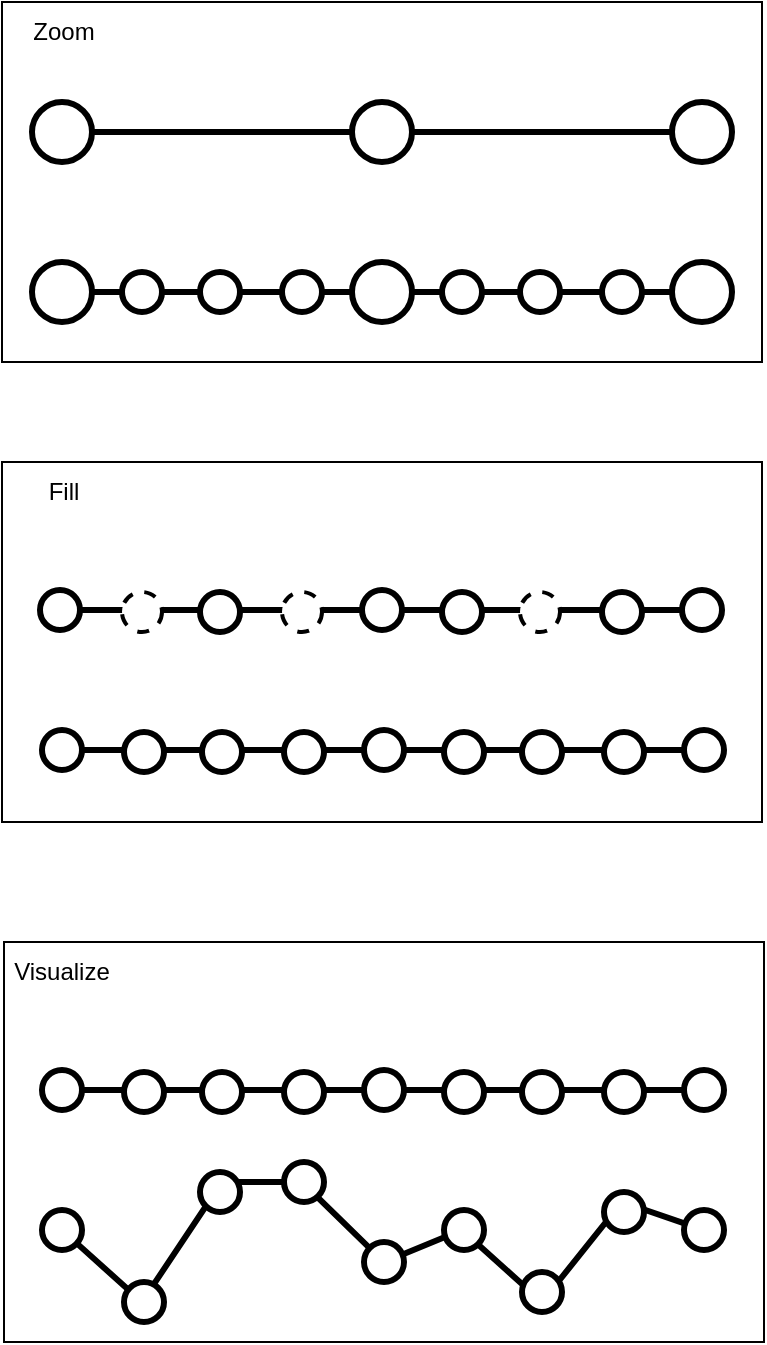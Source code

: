 <mxfile version="24.7.5">
  <diagram name="Page-1" id="T4EMSez1h_WsWpIHe2xb">
    <mxGraphModel dx="455" dy="270" grid="1" gridSize="10" guides="1" tooltips="1" connect="1" arrows="1" fold="1" page="1" pageScale="1" pageWidth="850" pageHeight="1100" math="0" shadow="0">
      <root>
        <mxCell id="0" />
        <mxCell id="1" parent="0" />
        <mxCell id="TTrM5zSfs0tgVKWZJh6H-62" value="" style="rounded=0;whiteSpace=wrap;html=1;" vertex="1" parent="1">
          <mxGeometry x="251" y="680" width="380" height="200" as="geometry" />
        </mxCell>
        <mxCell id="TTrM5zSfs0tgVKWZJh6H-63" value="Visualize" style="text;html=1;align=center;verticalAlign=middle;whiteSpace=wrap;rounded=0;" vertex="1" parent="1">
          <mxGeometry x="250" y="680" width="60" height="30" as="geometry" />
        </mxCell>
        <mxCell id="TTrM5zSfs0tgVKWZJh6H-60" value="" style="rounded=0;whiteSpace=wrap;html=1;" vertex="1" parent="1">
          <mxGeometry x="250" y="210" width="380" height="180" as="geometry" />
        </mxCell>
        <mxCell id="TTrM5zSfs0tgVKWZJh6H-58" value="" style="rounded=0;whiteSpace=wrap;html=1;" vertex="1" parent="1">
          <mxGeometry x="250" y="440" width="380" height="180" as="geometry" />
        </mxCell>
        <mxCell id="TTrM5zSfs0tgVKWZJh6H-4" value="" style="endArrow=none;html=1;rounded=0;strokeWidth=3;" edge="1" parent="1" target="TTrM5zSfs0tgVKWZJh6H-3">
          <mxGeometry width="50" height="50" relative="1" as="geometry">
            <mxPoint x="280" y="280" as="sourcePoint" />
            <mxPoint x="640" y="280" as="targetPoint" />
          </mxGeometry>
        </mxCell>
        <mxCell id="TTrM5zSfs0tgVKWZJh6H-3" value="" style="ellipse;whiteSpace=wrap;html=1;aspect=fixed;strokeWidth=3;" vertex="1" parent="1">
          <mxGeometry x="265" y="260" width="30" height="30" as="geometry" />
        </mxCell>
        <mxCell id="TTrM5zSfs0tgVKWZJh6H-6" value="" style="endArrow=none;html=1;rounded=0;strokeWidth=3;" edge="1" parent="1" source="TTrM5zSfs0tgVKWZJh6H-7" target="TTrM5zSfs0tgVKWZJh6H-5">
          <mxGeometry width="50" height="50" relative="1" as="geometry">
            <mxPoint x="290" y="275" as="sourcePoint" />
            <mxPoint x="640" y="280" as="targetPoint" />
          </mxGeometry>
        </mxCell>
        <mxCell id="TTrM5zSfs0tgVKWZJh6H-5" value="" style="ellipse;whiteSpace=wrap;html=1;aspect=fixed;strokeWidth=3;" vertex="1" parent="1">
          <mxGeometry x="585" y="260" width="30" height="30" as="geometry" />
        </mxCell>
        <mxCell id="TTrM5zSfs0tgVKWZJh6H-9" value="" style="endArrow=none;html=1;rounded=0;strokeWidth=3;" edge="1" parent="1" target="TTrM5zSfs0tgVKWZJh6H-10">
          <mxGeometry width="50" height="50" relative="1" as="geometry">
            <mxPoint x="280" y="360" as="sourcePoint" />
            <mxPoint x="640" y="360" as="targetPoint" />
          </mxGeometry>
        </mxCell>
        <mxCell id="TTrM5zSfs0tgVKWZJh6H-10" value="" style="ellipse;whiteSpace=wrap;html=1;aspect=fixed;strokeWidth=3;" vertex="1" parent="1">
          <mxGeometry x="265" y="340" width="30" height="30" as="geometry" />
        </mxCell>
        <mxCell id="TTrM5zSfs0tgVKWZJh6H-11" value="" style="endArrow=none;html=1;rounded=0;strokeWidth=3;" edge="1" parent="1" source="TTrM5zSfs0tgVKWZJh6H-13" target="TTrM5zSfs0tgVKWZJh6H-12">
          <mxGeometry width="50" height="50" relative="1" as="geometry">
            <mxPoint x="290" y="355" as="sourcePoint" />
            <mxPoint x="640" y="360" as="targetPoint" />
          </mxGeometry>
        </mxCell>
        <mxCell id="TTrM5zSfs0tgVKWZJh6H-12" value="" style="ellipse;whiteSpace=wrap;html=1;aspect=fixed;strokeWidth=3;" vertex="1" parent="1">
          <mxGeometry x="585" y="340" width="30" height="30" as="geometry" />
        </mxCell>
        <mxCell id="TTrM5zSfs0tgVKWZJh6H-17" value="" style="endArrow=none;html=1;rounded=0;strokeWidth=3;" edge="1" parent="1" source="TTrM5zSfs0tgVKWZJh6H-10" target="TTrM5zSfs0tgVKWZJh6H-13">
          <mxGeometry width="50" height="50" relative="1" as="geometry">
            <mxPoint x="295" y="355" as="sourcePoint" />
            <mxPoint x="625" y="355" as="targetPoint" />
          </mxGeometry>
        </mxCell>
        <mxCell id="TTrM5zSfs0tgVKWZJh6H-13" value="" style="ellipse;whiteSpace=wrap;html=1;aspect=fixed;strokeWidth=3;" vertex="1" parent="1">
          <mxGeometry x="425" y="340" width="30" height="30" as="geometry" />
        </mxCell>
        <mxCell id="TTrM5zSfs0tgVKWZJh6H-16" value="" style="ellipse;whiteSpace=wrap;html=1;aspect=fixed;strokeWidth=3;" vertex="1" parent="1">
          <mxGeometry x="390" y="345" width="20" height="20" as="geometry" />
        </mxCell>
        <mxCell id="TTrM5zSfs0tgVKWZJh6H-15" value="" style="ellipse;whiteSpace=wrap;html=1;aspect=fixed;strokeWidth=3;" vertex="1" parent="1">
          <mxGeometry x="349" y="345" width="20" height="20" as="geometry" />
        </mxCell>
        <mxCell id="TTrM5zSfs0tgVKWZJh6H-14" value="" style="ellipse;whiteSpace=wrap;html=1;aspect=fixed;strokeWidth=3;" vertex="1" parent="1">
          <mxGeometry x="310" y="345" width="20" height="20" as="geometry" />
        </mxCell>
        <mxCell id="TTrM5zSfs0tgVKWZJh6H-18" value="" style="ellipse;whiteSpace=wrap;html=1;aspect=fixed;strokeWidth=3;" vertex="1" parent="1">
          <mxGeometry x="550" y="345" width="20" height="20" as="geometry" />
        </mxCell>
        <mxCell id="TTrM5zSfs0tgVKWZJh6H-19" value="" style="ellipse;whiteSpace=wrap;html=1;aspect=fixed;strokeWidth=3;" vertex="1" parent="1">
          <mxGeometry x="509" y="345" width="20" height="20" as="geometry" />
        </mxCell>
        <mxCell id="TTrM5zSfs0tgVKWZJh6H-20" value="" style="ellipse;whiteSpace=wrap;html=1;aspect=fixed;strokeWidth=3;" vertex="1" parent="1">
          <mxGeometry x="470" y="345" width="20" height="20" as="geometry" />
        </mxCell>
        <mxCell id="TTrM5zSfs0tgVKWZJh6H-21" value="" style="endArrow=none;html=1;rounded=0;strokeWidth=3;" edge="1" parent="1" target="TTrM5zSfs0tgVKWZJh6H-22">
          <mxGeometry width="50" height="50" relative="1" as="geometry">
            <mxPoint x="280" y="520" as="sourcePoint" />
            <mxPoint x="640" y="520" as="targetPoint" />
          </mxGeometry>
        </mxCell>
        <mxCell id="TTrM5zSfs0tgVKWZJh6H-22" value="" style="ellipse;whiteSpace=wrap;html=1;aspect=fixed;strokeWidth=3;" vertex="1" parent="1">
          <mxGeometry x="269" y="504" width="20" height="20" as="geometry" />
        </mxCell>
        <mxCell id="TTrM5zSfs0tgVKWZJh6H-23" value="" style="endArrow=none;html=1;rounded=0;strokeWidth=3;" edge="1" parent="1" source="TTrM5zSfs0tgVKWZJh6H-26" target="TTrM5zSfs0tgVKWZJh6H-24">
          <mxGeometry width="50" height="50" relative="1" as="geometry">
            <mxPoint x="290" y="515" as="sourcePoint" />
            <mxPoint x="640" y="520" as="targetPoint" />
          </mxGeometry>
        </mxCell>
        <mxCell id="TTrM5zSfs0tgVKWZJh6H-24" value="" style="ellipse;whiteSpace=wrap;html=1;aspect=fixed;strokeWidth=3;" vertex="1" parent="1">
          <mxGeometry x="590" y="504" width="20" height="20" as="geometry" />
        </mxCell>
        <mxCell id="TTrM5zSfs0tgVKWZJh6H-25" value="" style="endArrow=none;html=1;rounded=0;strokeWidth=3;" edge="1" parent="1" source="TTrM5zSfs0tgVKWZJh6H-22" target="TTrM5zSfs0tgVKWZJh6H-26">
          <mxGeometry width="50" height="50" relative="1" as="geometry">
            <mxPoint x="295" y="515" as="sourcePoint" />
            <mxPoint x="625" y="515" as="targetPoint" />
          </mxGeometry>
        </mxCell>
        <mxCell id="TTrM5zSfs0tgVKWZJh6H-26" value="" style="ellipse;whiteSpace=wrap;html=1;aspect=fixed;strokeWidth=3;" vertex="1" parent="1">
          <mxGeometry x="430" y="504" width="20" height="20" as="geometry" />
        </mxCell>
        <mxCell id="TTrM5zSfs0tgVKWZJh6H-27" value="" style="ellipse;whiteSpace=wrap;html=1;aspect=fixed;strokeWidth=2;dashed=1;" vertex="1" parent="1">
          <mxGeometry x="390" y="505" width="20" height="20" as="geometry" />
        </mxCell>
        <mxCell id="TTrM5zSfs0tgVKWZJh6H-28" value="" style="ellipse;whiteSpace=wrap;html=1;aspect=fixed;strokeWidth=3;" vertex="1" parent="1">
          <mxGeometry x="349" y="505" width="20" height="20" as="geometry" />
        </mxCell>
        <mxCell id="TTrM5zSfs0tgVKWZJh6H-29" value="" style="ellipse;whiteSpace=wrap;html=1;aspect=fixed;strokeWidth=2;dashed=1;" vertex="1" parent="1">
          <mxGeometry x="310" y="505" width="20" height="20" as="geometry" />
        </mxCell>
        <mxCell id="TTrM5zSfs0tgVKWZJh6H-30" value="" style="ellipse;whiteSpace=wrap;html=1;aspect=fixed;strokeWidth=3;" vertex="1" parent="1">
          <mxGeometry x="550" y="505" width="20" height="20" as="geometry" />
        </mxCell>
        <mxCell id="TTrM5zSfs0tgVKWZJh6H-31" value="" style="ellipse;whiteSpace=wrap;html=1;aspect=fixed;strokeWidth=2;dashed=1;" vertex="1" parent="1">
          <mxGeometry x="509" y="505" width="20" height="20" as="geometry" />
        </mxCell>
        <mxCell id="TTrM5zSfs0tgVKWZJh6H-32" value="" style="ellipse;whiteSpace=wrap;html=1;aspect=fixed;strokeWidth=3;" vertex="1" parent="1">
          <mxGeometry x="470" y="505" width="20" height="20" as="geometry" />
        </mxCell>
        <mxCell id="TTrM5zSfs0tgVKWZJh6H-33" value="" style="endArrow=none;html=1;rounded=0;strokeWidth=3;" edge="1" parent="1" target="TTrM5zSfs0tgVKWZJh6H-34">
          <mxGeometry width="50" height="50" relative="1" as="geometry">
            <mxPoint x="281" y="590" as="sourcePoint" />
            <mxPoint x="641" y="590" as="targetPoint" />
          </mxGeometry>
        </mxCell>
        <mxCell id="TTrM5zSfs0tgVKWZJh6H-34" value="" style="ellipse;whiteSpace=wrap;html=1;aspect=fixed;strokeWidth=3;" vertex="1" parent="1">
          <mxGeometry x="270" y="574" width="20" height="20" as="geometry" />
        </mxCell>
        <mxCell id="TTrM5zSfs0tgVKWZJh6H-35" value="" style="endArrow=none;html=1;rounded=0;strokeWidth=3;" edge="1" parent="1" source="TTrM5zSfs0tgVKWZJh6H-38" target="TTrM5zSfs0tgVKWZJh6H-36">
          <mxGeometry width="50" height="50" relative="1" as="geometry">
            <mxPoint x="291" y="585" as="sourcePoint" />
            <mxPoint x="641" y="590" as="targetPoint" />
          </mxGeometry>
        </mxCell>
        <mxCell id="TTrM5zSfs0tgVKWZJh6H-36" value="" style="ellipse;whiteSpace=wrap;html=1;aspect=fixed;strokeWidth=3;" vertex="1" parent="1">
          <mxGeometry x="591" y="574" width="20" height="20" as="geometry" />
        </mxCell>
        <mxCell id="TTrM5zSfs0tgVKWZJh6H-37" value="" style="endArrow=none;html=1;rounded=0;strokeWidth=3;" edge="1" parent="1" source="TTrM5zSfs0tgVKWZJh6H-34" target="TTrM5zSfs0tgVKWZJh6H-38">
          <mxGeometry width="50" height="50" relative="1" as="geometry">
            <mxPoint x="296" y="585" as="sourcePoint" />
            <mxPoint x="626" y="585" as="targetPoint" />
          </mxGeometry>
        </mxCell>
        <mxCell id="TTrM5zSfs0tgVKWZJh6H-38" value="" style="ellipse;whiteSpace=wrap;html=1;aspect=fixed;strokeWidth=3;" vertex="1" parent="1">
          <mxGeometry x="431" y="574" width="20" height="20" as="geometry" />
        </mxCell>
        <mxCell id="TTrM5zSfs0tgVKWZJh6H-39" value="" style="ellipse;whiteSpace=wrap;html=1;aspect=fixed;strokeWidth=3;" vertex="1" parent="1">
          <mxGeometry x="391" y="575" width="20" height="20" as="geometry" />
        </mxCell>
        <mxCell id="TTrM5zSfs0tgVKWZJh6H-40" value="" style="ellipse;whiteSpace=wrap;html=1;aspect=fixed;strokeWidth=3;" vertex="1" parent="1">
          <mxGeometry x="350" y="575" width="20" height="20" as="geometry" />
        </mxCell>
        <mxCell id="TTrM5zSfs0tgVKWZJh6H-41" value="" style="ellipse;whiteSpace=wrap;html=1;aspect=fixed;strokeWidth=3;" vertex="1" parent="1">
          <mxGeometry x="311" y="575" width="20" height="20" as="geometry" />
        </mxCell>
        <mxCell id="TTrM5zSfs0tgVKWZJh6H-42" value="" style="ellipse;whiteSpace=wrap;html=1;aspect=fixed;strokeWidth=3;" vertex="1" parent="1">
          <mxGeometry x="551" y="575" width="20" height="20" as="geometry" />
        </mxCell>
        <mxCell id="TTrM5zSfs0tgVKWZJh6H-43" value="" style="ellipse;whiteSpace=wrap;html=1;aspect=fixed;strokeWidth=3;" vertex="1" parent="1">
          <mxGeometry x="510" y="575" width="20" height="20" as="geometry" />
        </mxCell>
        <mxCell id="TTrM5zSfs0tgVKWZJh6H-44" value="" style="ellipse;whiteSpace=wrap;html=1;aspect=fixed;strokeWidth=3;" vertex="1" parent="1">
          <mxGeometry x="471" y="575" width="20" height="20" as="geometry" />
        </mxCell>
        <mxCell id="TTrM5zSfs0tgVKWZJh6H-45" value="" style="endArrow=none;html=1;rounded=0;strokeWidth=3;" edge="1" parent="1" source="TTrM5zSfs0tgVKWZJh6H-3" target="TTrM5zSfs0tgVKWZJh6H-7">
          <mxGeometry width="50" height="50" relative="1" as="geometry">
            <mxPoint x="295" y="275" as="sourcePoint" />
            <mxPoint x="585" y="275" as="targetPoint" />
          </mxGeometry>
        </mxCell>
        <mxCell id="TTrM5zSfs0tgVKWZJh6H-7" value="" style="ellipse;whiteSpace=wrap;html=1;aspect=fixed;strokeWidth=3;" vertex="1" parent="1">
          <mxGeometry x="425" y="260" width="30" height="30" as="geometry" />
        </mxCell>
        <mxCell id="TTrM5zSfs0tgVKWZJh6H-46" value="" style="endArrow=none;html=1;rounded=0;strokeWidth=3;" edge="1" parent="1" target="TTrM5zSfs0tgVKWZJh6H-47">
          <mxGeometry width="50" height="50" relative="1" as="geometry">
            <mxPoint x="281" y="760" as="sourcePoint" />
            <mxPoint x="641" y="760" as="targetPoint" />
          </mxGeometry>
        </mxCell>
        <mxCell id="TTrM5zSfs0tgVKWZJh6H-47" value="" style="ellipse;whiteSpace=wrap;html=1;aspect=fixed;strokeWidth=3;" vertex="1" parent="1">
          <mxGeometry x="270" y="744" width="20" height="20" as="geometry" />
        </mxCell>
        <mxCell id="TTrM5zSfs0tgVKWZJh6H-48" value="" style="endArrow=none;html=1;rounded=0;strokeWidth=3;" edge="1" parent="1" source="TTrM5zSfs0tgVKWZJh6H-51" target="TTrM5zSfs0tgVKWZJh6H-49">
          <mxGeometry width="50" height="50" relative="1" as="geometry">
            <mxPoint x="291" y="755" as="sourcePoint" />
            <mxPoint x="641" y="760" as="targetPoint" />
          </mxGeometry>
        </mxCell>
        <mxCell id="TTrM5zSfs0tgVKWZJh6H-49" value="" style="ellipse;whiteSpace=wrap;html=1;aspect=fixed;strokeWidth=3;" vertex="1" parent="1">
          <mxGeometry x="591" y="744" width="20" height="20" as="geometry" />
        </mxCell>
        <mxCell id="TTrM5zSfs0tgVKWZJh6H-50" value="" style="endArrow=none;html=1;rounded=0;strokeWidth=3;" edge="1" parent="1" source="TTrM5zSfs0tgVKWZJh6H-47" target="TTrM5zSfs0tgVKWZJh6H-51">
          <mxGeometry width="50" height="50" relative="1" as="geometry">
            <mxPoint x="296" y="755" as="sourcePoint" />
            <mxPoint x="626" y="755" as="targetPoint" />
          </mxGeometry>
        </mxCell>
        <mxCell id="TTrM5zSfs0tgVKWZJh6H-51" value="" style="ellipse;whiteSpace=wrap;html=1;aspect=fixed;strokeWidth=3;" vertex="1" parent="1">
          <mxGeometry x="431" y="744" width="20" height="20" as="geometry" />
        </mxCell>
        <mxCell id="TTrM5zSfs0tgVKWZJh6H-52" value="" style="ellipse;whiteSpace=wrap;html=1;aspect=fixed;strokeWidth=3;" vertex="1" parent="1">
          <mxGeometry x="391" y="745" width="20" height="20" as="geometry" />
        </mxCell>
        <mxCell id="TTrM5zSfs0tgVKWZJh6H-53" value="" style="ellipse;whiteSpace=wrap;html=1;aspect=fixed;strokeWidth=3;" vertex="1" parent="1">
          <mxGeometry x="350" y="745" width="20" height="20" as="geometry" />
        </mxCell>
        <mxCell id="TTrM5zSfs0tgVKWZJh6H-54" value="" style="ellipse;whiteSpace=wrap;html=1;aspect=fixed;strokeWidth=3;" vertex="1" parent="1">
          <mxGeometry x="311" y="745" width="20" height="20" as="geometry" />
        </mxCell>
        <mxCell id="TTrM5zSfs0tgVKWZJh6H-55" value="" style="ellipse;whiteSpace=wrap;html=1;aspect=fixed;strokeWidth=3;" vertex="1" parent="1">
          <mxGeometry x="551" y="745" width="20" height="20" as="geometry" />
        </mxCell>
        <mxCell id="TTrM5zSfs0tgVKWZJh6H-56" value="" style="ellipse;whiteSpace=wrap;html=1;aspect=fixed;strokeWidth=3;" vertex="1" parent="1">
          <mxGeometry x="510" y="745" width="20" height="20" as="geometry" />
        </mxCell>
        <mxCell id="TTrM5zSfs0tgVKWZJh6H-57" value="" style="ellipse;whiteSpace=wrap;html=1;aspect=fixed;strokeWidth=3;" vertex="1" parent="1">
          <mxGeometry x="471" y="745" width="20" height="20" as="geometry" />
        </mxCell>
        <mxCell id="TTrM5zSfs0tgVKWZJh6H-59" value="Fill" style="text;html=1;align=center;verticalAlign=middle;whiteSpace=wrap;rounded=0;" vertex="1" parent="1">
          <mxGeometry x="251" y="440" width="60" height="30" as="geometry" />
        </mxCell>
        <mxCell id="TTrM5zSfs0tgVKWZJh6H-61" value="Zoom" style="text;html=1;align=center;verticalAlign=middle;whiteSpace=wrap;rounded=0;" vertex="1" parent="1">
          <mxGeometry x="251" y="210" width="60" height="30" as="geometry" />
        </mxCell>
        <mxCell id="TTrM5zSfs0tgVKWZJh6H-64" value="" style="endArrow=none;html=1;rounded=0;strokeWidth=3;" edge="1" parent="1" target="TTrM5zSfs0tgVKWZJh6H-65">
          <mxGeometry width="50" height="50" relative="1" as="geometry">
            <mxPoint x="281" y="830" as="sourcePoint" />
            <mxPoint x="641" y="830" as="targetPoint" />
          </mxGeometry>
        </mxCell>
        <mxCell id="TTrM5zSfs0tgVKWZJh6H-65" value="" style="ellipse;whiteSpace=wrap;html=1;aspect=fixed;strokeWidth=3;" vertex="1" parent="1">
          <mxGeometry x="270" y="814" width="20" height="20" as="geometry" />
        </mxCell>
        <mxCell id="TTrM5zSfs0tgVKWZJh6H-66" value="" style="endArrow=none;html=1;rounded=0;strokeWidth=3;" edge="1" parent="1" source="TTrM5zSfs0tgVKWZJh6H-69" target="TTrM5zSfs0tgVKWZJh6H-67">
          <mxGeometry width="50" height="50" relative="1" as="geometry">
            <mxPoint x="291" y="825" as="sourcePoint" />
            <mxPoint x="641" y="830" as="targetPoint" />
            <Array as="points">
              <mxPoint x="480" y="824" />
              <mxPoint x="520" y="860" />
              <mxPoint x="560" y="810" />
            </Array>
          </mxGeometry>
        </mxCell>
        <mxCell id="TTrM5zSfs0tgVKWZJh6H-67" value="" style="ellipse;whiteSpace=wrap;html=1;aspect=fixed;strokeWidth=3;" vertex="1" parent="1">
          <mxGeometry x="591" y="814" width="20" height="20" as="geometry" />
        </mxCell>
        <mxCell id="TTrM5zSfs0tgVKWZJh6H-68" value="" style="endArrow=none;html=1;rounded=0;strokeWidth=3;" edge="1" parent="1" source="TTrM5zSfs0tgVKWZJh6H-65" target="TTrM5zSfs0tgVKWZJh6H-69">
          <mxGeometry width="50" height="50" relative="1" as="geometry">
            <mxPoint x="296" y="825" as="sourcePoint" />
            <mxPoint x="626" y="825" as="targetPoint" />
            <Array as="points">
              <mxPoint x="320" y="860" />
              <mxPoint x="360" y="800" />
              <mxPoint x="400" y="800" />
            </Array>
          </mxGeometry>
        </mxCell>
        <mxCell id="TTrM5zSfs0tgVKWZJh6H-69" value="" style="ellipse;whiteSpace=wrap;html=1;aspect=fixed;strokeWidth=3;" vertex="1" parent="1">
          <mxGeometry x="431" y="830" width="20" height="20" as="geometry" />
        </mxCell>
        <mxCell id="TTrM5zSfs0tgVKWZJh6H-70" value="" style="ellipse;whiteSpace=wrap;html=1;aspect=fixed;strokeWidth=3;" vertex="1" parent="1">
          <mxGeometry x="391" y="790" width="20" height="20" as="geometry" />
        </mxCell>
        <mxCell id="TTrM5zSfs0tgVKWZJh6H-71" value="" style="ellipse;whiteSpace=wrap;html=1;aspect=fixed;strokeWidth=3;" vertex="1" parent="1">
          <mxGeometry x="349" y="795" width="20" height="20" as="geometry" />
        </mxCell>
        <mxCell id="TTrM5zSfs0tgVKWZJh6H-72" value="" style="ellipse;whiteSpace=wrap;html=1;aspect=fixed;strokeWidth=3;" vertex="1" parent="1">
          <mxGeometry x="311" y="850" width="20" height="20" as="geometry" />
        </mxCell>
        <mxCell id="TTrM5zSfs0tgVKWZJh6H-73" value="" style="ellipse;whiteSpace=wrap;html=1;aspect=fixed;strokeWidth=3;" vertex="1" parent="1">
          <mxGeometry x="551" y="805" width="20" height="20" as="geometry" />
        </mxCell>
        <mxCell id="TTrM5zSfs0tgVKWZJh6H-74" value="" style="ellipse;whiteSpace=wrap;html=1;aspect=fixed;strokeWidth=3;" vertex="1" parent="1">
          <mxGeometry x="510" y="845" width="20" height="20" as="geometry" />
        </mxCell>
        <mxCell id="TTrM5zSfs0tgVKWZJh6H-75" value="" style="ellipse;whiteSpace=wrap;html=1;aspect=fixed;strokeWidth=3;" vertex="1" parent="1">
          <mxGeometry x="471" y="814" width="20" height="20" as="geometry" />
        </mxCell>
      </root>
    </mxGraphModel>
  </diagram>
</mxfile>
